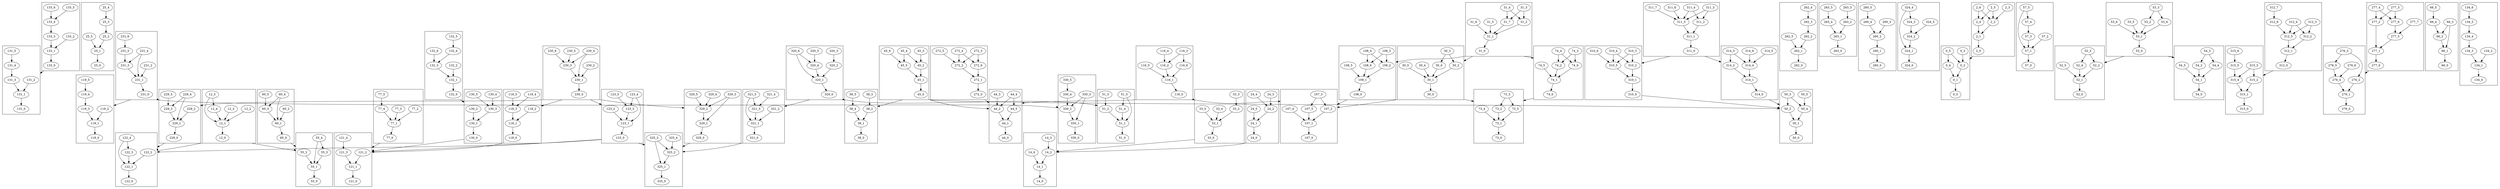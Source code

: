 digraph {
	overlap=false
	compound=true
	subgraph cluster_133 {
		"133_0" [label="133_0"]
		"133_1" [label="133_1"]
		"133_2" [label="133_2"]
		"133_3" [label="133_3"]
		"133_4" [label="133_4"]
		"133_5" [label="133_5"]
		"133_6" [label="133_6"]
		"133_1" -> "133_0"
		"133_2" -> "133_1"
		"133_3" -> "133_1"
		"133_4" -> "133_3"
		"133_5" -> "133_4"
		"133_6" -> "133_4"
	}
	subgraph cluster_25 {
		"25_0" [label="25_0"]
		"25_1" [label="25_1"]
		"25_2" [label="25_2"]
		"25_3" [label="25_3"]
		"25_4" [label="25_4"]
		"25_5" [label="25_5"]
		"25_1" -> "25_0"
		"25_2" -> "25_1"
		"25_3" -> "25_2"
		"25_4" -> "25_3"
		"25_5" -> "25_1"
	}
	subgraph cluster_119 {
		"119_0" [label="119_0"]
		"119_1" [label="119_1"]
		"119_2" [label="119_2"]
		"119_3" [label="119_3"]
		"119_4" [label="119_4"]
		"119_5" [label="119_5"]
		"119_1" -> "119_0"
		"119_2" -> "119_1"
		"119_3" -> "119_1"
		"119_4" -> "119_3"
		"119_5" -> "119_4"
	}
	subgraph cluster_131 {
		"131_0" [label="131_0"]
		"131_1" [label="131_1"]
		"131_2" [label="131_2"]
		"131_3" [label="131_3"]
		"131_4" [label="131_4"]
		"131_5" [label="131_5"]
		"131_1" -> "131_0"
		"131_2" -> "131_1"
		"131_3" -> "131_1"
		"131_4" -> "131_3"
		"131_5" -> "131_4"
	}
	subgraph cluster_262 {
		"262_0" [label="262_0"]
		"262_1" [label="262_1"]
		"262_2" [label="262_2"]
		"262_3" [label="262_3"]
		"262_4" [label="262_4"]
		"262_5" [label="262_5"]
		"262_1" -> "262_0"
		"262_2" -> "262_1"
		"262_3" -> "262_2"
		"262_4" -> "262_3"
		"262_5" -> "262_1"
	}
	subgraph cluster_38 {
		"38_0" [label="38_0"]
		"38_1" [label="38_1"]
		"38_2" [label="38_2"]
		"38_3" [label="38_3"]
		"38_4" [label="38_4"]
		"38_5" [label="38_5"]
		"38_1" -> "38_0"
		"38_2" -> "38_1"
		"38_3" -> "38_2"
		"38_4" -> "38_1"
		"38_5" -> "38_4"
	}
	subgraph cluster_263 {
		"263_0" [label="263_0"]
		"263_1" [label="263_1"]
		"263_2" [label="263_2"]
		"263_3" [label="263_3"]
		"263_4" [label="263_4"]
		"263_5" [label="263_5"]
		"263_1" -> "263_0"
		"263_2" -> "263_1"
		"263_3" -> "263_2"
		"263_4" -> "263_1"
		"263_5" -> "263_4"
	}
	subgraph cluster_45 {
		"45_0" [label="45_0"]
		"45_1" [label="45_1"]
		"45_2" [label="45_2"]
		"45_3" [label="45_3"]
		"45_4" [label="45_4"]
		"45_5" [label="45_5"]
		"45_6" [label="45_6"]
		"45_1" -> "45_0"
		"45_2" -> "45_1"
		"45_3" -> "45_2"
		"45_4" -> "45_2"
		"45_4" -> "45_5"
		"45_5" -> "45_1"
		"45_6" -> "45_5"
	}
	subgraph cluster_31 {
		"31_0" [label="31_0"]
		"31_1" [label="31_1"]
		"31_2" [label="31_2"]
		"31_3" [label="31_3"]
		"31_4" [label="31_4"]
		"31_5" [label="31_5"]
		"31_6" [label="31_6"]
		"31_7" [label="31_7"]
		"31_1" -> "31_0"
		"31_2" -> "31_1"
		"31_3" -> "31_2"
		"31_3" -> "31_7"
		"31_4" -> "31_2"
		"31_4" -> "31_7"
		"31_5" -> "31_1"
		"31_6" -> "31_1"
		"31_7" -> "31_1"
	}
	subgraph cluster_260 {
		"260_0" [label="260_0"]
		"260_1" [label="260_1"]
		"260_2" [label="260_2"]
		"260_3" [label="260_3"]
		"260_4" [label="260_4"]
		"260_5" [label="260_5"]
		"260_1" -> "260_0"
		"260_2" -> "260_1"
		"260_3" -> "260_2"
		"260_4" -> "260_2"
		"260_5" -> "260_4"
	}
	subgraph cluster_324 {
		"324_0" [label="324_0"]
		"324_1" [label="324_1"]
		"324_2" [label="324_2"]
		"324_3" [label="324_3"]
		"324_4" [label="324_4"]
		"324_5" [label="324_5"]
		"324_1" -> "324_0"
		"324_2" -> "324_1"
		"324_3" -> "324_2"
		"324_4" -> "324_1"
		"324_4" -> "324_3"
		"324_5" -> "324_2"
	}
	subgraph cluster_231 {
		"231_0" [label="231_0"]
		"231_1" [label="231_1"]
		"231_2" [label="231_2"]
		"231_3" [label="231_3"]
		"231_4" [label="231_4"]
		"231_5" [label="231_5"]
		"231_6" [label="231_6"]
		"231_1" -> "231_0"
		"231_2" -> "231_1"
		"231_3" -> "231_1"
		"231_4" -> "231_1"
		"231_4" -> "231_3"
		"231_5" -> "231_3"
		"231_6" -> "231_5"
	}
	subgraph cluster_33 {
		"33_0" [label="33_0"]
		"33_1" [label="33_1"]
		"33_2" [label="33_2"]
		"33_3" [label="33_3"]
		"33_4" [label="33_4"]
		"33_5" [label="33_5"]
		"33_1" -> "33_0"
		"33_2" -> "33_1"
		"33_3" -> "33_2"
		"33_4" -> "33_1"
		"33_5" -> "33_1"
	}
	subgraph cluster_77 {
		"77_0" [label="77_0"]
		"77_1" [label="77_1"]
		"77_2" [label="77_2"]
		"77_3" [label="77_3"]
		"77_4" [label="77_4"]
		"77_5" [label="77_5"]
		"77_1" -> "77_0"
		"77_2" -> "77_1"
		"77_3" -> "77_1"
		"77_4" -> "77_1"
		"77_5" -> "77_4"
	}
	subgraph cluster_116 {
		"116_0" [label="116_0"]
		"116_1" [label="116_1"]
		"116_2" [label="116_2"]
		"116_3" [label="116_3"]
		"116_4" [label="116_4"]
		"116_5" [label="116_5"]
		"116_6" [label="116_6"]
		"116_1" -> "116_0"
		"116_2" -> "116_1"
		"116_3" -> "116_2"
		"116_3" -> "116_6"
		"116_4" -> "116_2"
		"116_5" -> "116_1"
		"116_6" -> "116_1"
	}
	subgraph cluster_230 {
		"230_0" [label="230_0"]
		"230_1" [label="230_1"]
		"230_2" [label="230_2"]
		"230_3" [label="230_3"]
		"230_4" [label="230_4"]
		"230_5" [label="230_5"]
		"230_6" [label="230_6"]
		"230_1" -> "230_0"
		"230_2" -> "230_1"
		"230_3" -> "230_1"
		"230_4" -> "230_1"
		"230_4" -> "230_3"
		"230_5" -> "230_3"
		"230_6" -> "230_3"
	}
	subgraph cluster_2 {
		"2_0" [label="2_0"]
		"2_1" [label="2_1"]
		"2_2" [label="2_2"]
		"2_3" [label="2_3"]
		"2_4" [label="2_4"]
		"2_5" [label="2_5"]
		"2_6" [label="2_6"]
		"2_1" -> "2_0"
		"2_2" -> "2_1"
		"2_3" -> "2_2"
		"2_4" -> "2_1"
		"2_5" -> "2_2"
		"2_5" -> "2_4"
		"2_6" -> "2_2"
		"2_6" -> "2_4"
	}
	subgraph cluster_272 {
		"272_0" [label="272_0"]
		"272_1" [label="272_1"]
		"272_2" [label="272_2"]
		"272_3" [label="272_3"]
		"272_4" [label="272_4"]
		"272_5" [label="272_5"]
		"272_6" [label="272_6"]
		"272_1" -> "272_0"
		"272_2" -> "272_1"
		"272_3" -> "272_2"
		"272_3" -> "272_6"
		"272_4" -> "272_2"
		"272_4" -> "272_6"
		"272_5" -> "272_2"
		"272_6" -> "272_1"
	}
	subgraph cluster_310 {
		"310_0" [label="310_0"]
		"310_1" [label="310_1"]
		"310_2" [label="310_2"]
		"310_3" [label="310_3"]
		"310_4" [label="310_4"]
		"310_5" [label="310_5"]
		"310_6" [label="310_6"]
		"310_1" -> "310_0"
		"310_2" -> "310_1"
		"310_3" -> "310_2"
		"310_3" -> "310_5"
		"310_4" -> "310_2"
		"310_4" -> "310_5"
		"310_5" -> "310_1"
		"310_6" -> "310_5"
	}
	subgraph cluster_314 {
		"314_0" [label="314_0"]
		"314_1" [label="314_1"]
		"314_2" [label="314_2"]
		"314_3" [label="314_3"]
		"314_4" [label="314_4"]
		"314_5" [label="314_5"]
		"314_6" [label="314_6"]
		"314_1" -> "314_0"
		"314_2" -> "314_1"
		"314_3" -> "314_2"
		"314_3" -> "314_4"
		"314_4" -> "314_1"
		"314_5" -> "314_4"
		"314_6" -> "314_4"
	}
	subgraph cluster_57 {
		"57_0" [label="57_0"]
		"57_1" [label="57_1"]
		"57_2" [label="57_2"]
		"57_3" [label="57_3"]
		"57_4" [label="57_4"]
		"57_5" [label="57_5"]
		"57_1" -> "57_0"
		"57_2" -> "57_1"
		"57_3" -> "57_1"
		"57_4" -> "57_3"
		"57_5" -> "57_1"
		"57_5" -> "57_4"
	}
	subgraph cluster_14 {
		"14_0" [label="14_0"]
		"14_1" [label="14_1"]
		"14_2" [label="14_2"]
		"14_3" [label="14_3"]
		"14_4" [label="14_4"]
		"14_1" -> "14_0"
		"14_2" -> "14_1"
		"14_3" -> "14_2"
		"14_4" -> "14_1"
	}
	subgraph cluster_52 {
		"52_0" [label="52_0"]
		"52_1" [label="52_1"]
		"52_2" [label="52_2"]
		"52_3" [label="52_3"]
		"52_4" [label="52_4"]
		"52_5" [label="52_5"]
		"52_1" -> "52_0"
		"52_2" -> "52_1"
		"52_3" -> "52_2"
		"52_3" -> "52_4"
		"52_4" -> "52_1"
		"52_5" -> "52_1"
	}
	subgraph cluster_73 {
		"73_0" [label="73_0"]
		"73_1" [label="73_1"]
		"73_2" [label="73_2"]
		"73_3" [label="73_3"]
		"73_4" [label="73_4"]
		"73_5" [label="73_5"]
		"73_1" -> "73_0"
		"73_2" -> "73_1"
		"73_3" -> "73_2"
		"73_3" -> "73_5"
		"73_4" -> "73_1"
		"73_5" -> "73_1"
	}
	subgraph cluster_107 {
		"107_0" [label="107_0"]
		"107_1" [label="107_1"]
		"107_2" [label="107_2"]
		"107_3" [label="107_3"]
		"107_4" [label="107_4"]
		"107_5" [label="107_5"]
		"107_1" -> "107_0"
		"107_2" -> "107_1"
		"107_3" -> "107_2"
		"107_3" -> "107_5"
		"107_4" -> "107_1"
		"107_5" -> "107_1"
	}
	subgraph cluster_121 {
		"121_0" [label="121_0"]
		"121_1" [label="121_1"]
		"121_2" [label="121_2"]
		"121_3" [label="121_3"]
		"121_4" [label="121_4"]
		"121_1" -> "121_0"
		"121_2" -> "121_1"
		"121_3" -> "121_1"
		"121_4" -> "121_3"
	}
	subgraph cluster_325 {
		"325_0" [label="325_0"]
		"325_1" [label="325_1"]
		"325_2" [label="325_2"]
		"325_3" [label="325_3"]
		"325_4" [label="325_4"]
		"325_1" -> "325_0"
		"325_2" -> "325_1"
		"325_3" -> "325_1"
		"325_3" -> "325_2"
		"325_4" -> "325_2"
	}
	subgraph cluster_12 {
		"12_0" [label="12_0"]
		"12_1" [label="12_1"]
		"12_2" [label="12_2"]
		"12_3" [label="12_3"]
		"12_4" [label="12_4"]
		"12_5" [label="12_5"]
		"12_1" -> "12_0"
		"12_2" -> "12_1"
		"12_3" -> "12_1"
		"12_4" -> "12_1"
		"12_5" -> "12_1"
		"12_5" -> "12_4"
	}
	subgraph cluster_60 {
		"60_0" [label="60_0"]
		"60_1" [label="60_1"]
		"60_2" [label="60_2"]
		"60_3" [label="60_3"]
		"60_4" [label="60_4"]
		"60_5" [label="60_5"]
		"60_1" -> "60_0"
		"60_2" -> "60_1"
		"60_3" -> "60_1"
		"60_4" -> "60_1"
		"60_4" -> "60_3"
		"60_5" -> "60_3"
	}
	subgraph cluster_123 {
		"123_0" [label="123_0"]
		"123_1" [label="123_1"]
		"123_2" [label="123_2"]
		"123_3" [label="123_3"]
		"123_4" [label="123_4"]
		"123_5" [label="123_5"]
		"123_1" -> "123_0"
		"123_2" -> "123_1"
		"123_3" -> "123_1"
		"123_4" -> "123_1"
		"123_4" -> "123_3"
		"123_5" -> "123_3"
	}
	subgraph cluster_74 {
		"74_0" [label="74_0"]
		"74_1" [label="74_1"]
		"74_2" [label="74_2"]
		"74_3" [label="74_3"]
		"74_4" [label="74_4"]
		"74_5" [label="74_5"]
		"74_6" [label="74_6"]
		"74_1" -> "74_0"
		"74_2" -> "74_1"
		"74_3" -> "74_2"
		"74_3" -> "74_6"
		"74_4" -> "74_2"
		"74_4" -> "74_6"
		"74_5" -> "74_1"
		"74_6" -> "74_1"
	}
	subgraph cluster_55 {
		"55_0" [label="55_0"]
		"55_1" [label="55_1"]
		"55_2" [label="55_2"]
		"55_3" [label="55_3"]
		"55_4" [label="55_4"]
		"55_1" -> "55_0"
		"55_2" -> "55_1"
		"55_3" -> "55_1"
		"55_4" -> "55_1"
		"55_4" -> "55_3"
	}
	subgraph cluster_108 {
		"108_0" [label="108_0"]
		"108_1" [label="108_1"]
		"108_2" [label="108_2"]
		"108_3" [label="108_3"]
		"108_4" [label="108_4"]
		"108_5" [label="108_5"]
		"108_6" [label="108_6"]
		"108_1" -> "108_0"
		"108_2" -> "108_1"
		"108_3" -> "108_2"
		"108_3" -> "108_6"
		"108_4" -> "108_2"
		"108_4" -> "108_6"
		"108_5" -> "108_1"
		"108_6" -> "108_1"
	}
	subgraph cluster_122 {
		"122_0" [label="122_0"]
		"122_1" [label="122_1"]
		"122_2" [label="122_2"]
		"122_3" [label="122_3"]
		"122_4" [label="122_4"]
		"122_1" -> "122_0"
		"122_2" -> "122_1"
		"122_3" -> "122_1"
		"122_4" -> "122_1"
		"122_4" -> "122_3"
	}
	subgraph cluster_229 {
		"229_0" [label="229_0"]
		"229_1" [label="229_1"]
		"229_2" [label="229_2"]
		"229_3" [label="229_3"]
		"229_4" [label="229_4"]
		"229_5" [label="229_5"]
		"229_1" -> "229_0"
		"229_2" -> "229_1"
		"229_3" -> "229_1"
		"229_4" -> "229_1"
		"229_4" -> "229_3"
		"229_5" -> "229_3"
	}
	subgraph cluster_315 {
		"315_0" [label="315_0"]
		"315_1" [label="315_1"]
		"315_2" [label="315_2"]
		"315_3" [label="315_3"]
		"315_4" [label="315_4"]
		"315_5" [label="315_5"]
		"315_6" [label="315_6"]
		"315_1" -> "315_0"
		"315_2" -> "315_1"
		"315_3" -> "315_2"
		"315_3" -> "315_4"
		"315_4" -> "315_1"
		"315_5" -> "315_4"
		"315_6" -> "315_5"
	}
	subgraph cluster_321 {
		"321_0" [label="321_0"]
		"321_1" [label="321_1"]
		"321_2" [label="321_2"]
		"321_3" [label="321_3"]
		"321_4" [label="321_4"]
		"321_5" [label="321_5"]
		"321_1" -> "321_0"
		"321_2" -> "321_1"
		"321_3" -> "321_1"
		"321_4" -> "321_3"
		"321_5" -> "321_1"
		"321_5" -> "321_3"
	}
	subgraph cluster_277 {
		"277_0" [label="277_0"]
		"277_1" [label="277_1"]
		"277_2" [label="277_2"]
		"277_3" [label="277_3"]
		"277_4" [label="277_4"]
		"277_5" [label="277_5"]
		"277_6" [label="277_6"]
		"277_7" [label="277_7"]
		"277_1" -> "277_0"
		"277_2" -> "277_1"
		"277_3" -> "277_2"
		"277_3" -> "277_6"
		"277_4" -> "277_2"
		"277_4" -> "277_6"
		"277_5" -> "277_1"
		"277_6" -> "277_5"
		"277_7" -> "277_5"
	}
	subgraph cluster_312 {
		"312_0" [label="312_0"]
		"312_1" [label="312_1"]
		"312_2" [label="312_2"]
		"312_3" [label="312_3"]
		"312_4" [label="312_4"]
		"312_5" [label="312_5"]
		"312_6" [label="312_6"]
		"312_7" [label="312_7"]
		"312_1" -> "312_0"
		"312_2" -> "312_1"
		"312_3" -> "312_2"
		"312_3" -> "312_5"
		"312_4" -> "312_2"
		"312_4" -> "312_5"
		"312_5" -> "312_1"
		"312_6" -> "312_5"
		"312_7" -> "312_6"
	}
	subgraph cluster_30 {
		"30_0" [label="30_0"]
		"30_1" [label="30_1"]
		"30_2" [label="30_2"]
		"30_3" [label="30_3"]
		"30_4" [label="30_4"]
		"30_5" [label="30_5"]
		"30_6" [label="30_6"]
		"30_1" -> "30_0"
		"30_2" -> "30_1"
		"30_3" -> "30_2"
		"30_3" -> "30_6"
		"30_4" -> "30_1"
		"30_5" -> "30_1"
		"30_6" -> "30_1"
	}
	subgraph cluster_53 {
		"53_0" [label="53_0"]
		"53_1" [label="53_1"]
		"53_2" [label="53_2"]
		"53_3" [label="53_3"]
		"53_4" [label="53_4"]
		"53_5" [label="53_5"]
		"53_6" [label="53_6"]
		"53_1" -> "53_0"
		"53_2" -> "53_1"
		"53_3" -> "53_2"
		"53_3" -> "53_4"
		"53_4" -> "53_1"
		"53_5" -> "53_1"
		"53_6" -> "53_1"
	}
	subgraph cluster_311 {
		"311_0" [label="311_0"]
		"311_1" [label="311_1"]
		"311_2" [label="311_2"]
		"311_3" [label="311_3"]
		"311_4" [label="311_4"]
		"311_5" [label="311_5"]
		"311_6" [label="311_6"]
		"311_7" [label="311_7"]
		"311_1" -> "311_0"
		"311_2" -> "311_1"
		"311_3" -> "311_2"
		"311_3" -> "311_5"
		"311_4" -> "311_2"
		"311_4" -> "311_5"
		"311_5" -> "311_1"
		"311_6" -> "311_5"
		"311_7" -> "311_5"
	}
	subgraph cluster_320 {
		"320_0" [label="320_0"]
		"320_1" [label="320_1"]
		"320_2" [label="320_2"]
		"320_3" [label="320_3"]
		"320_4" [label="320_4"]
		"320_5" [label="320_5"]
		"320_6" [label="320_6"]
		"320_1" -> "320_0"
		"320_2" -> "320_1"
		"320_3" -> "320_2"
		"320_4" -> "320_1"
		"320_5" -> "320_4"
		"320_6" -> "320_1"
		"320_6" -> "320_4"
	}
	subgraph cluster_329 {
		"329_0" [label="329_0"]
		"329_1" [label="329_1"]
		"329_2" [label="329_2"]
		"329_3" [label="329_3"]
		"329_4" [label="329_4"]
		"329_5" [label="329_5"]
		"329_1" -> "329_0"
		"329_2" -> "329_1"
		"329_3" -> "329_1"
		"329_3" -> "329_2"
		"329_4" -> "329_2"
		"329_5" -> "329_2"
	}
	subgraph cluster_24 {
		"24_0" [label="24_0"]
		"24_1" [label="24_1"]
		"24_2" [label="24_2"]
		"24_3" [label="24_3"]
		"24_4" [label="24_4"]
		"24_5" [label="24_5"]
		"24_1" -> "24_0"
		"24_2" -> "24_1"
		"24_3" -> "24_2"
		"24_4" -> "24_2"
		"24_5" -> "24_1"
	}
	subgraph cluster_66 {
		"66_0" [label="66_0"]
		"66_1" [label="66_1"]
		"66_2" [label="66_2"]
		"66_3" [label="66_3"]
		"66_4" [label="66_4"]
		"66_5" [label="66_5"]
		"66_1" -> "66_0"
		"66_2" -> "66_1"
		"66_3" -> "66_2"
		"66_3" -> "66_1"
		"66_4" -> "66_2"
		"66_5" -> "66_4"
	}
	subgraph cluster_118 {
		"118_0" [label="118_0"]
		"118_1" [label="118_1"]
		"118_2" [label="118_2"]
		"118_3" [label="118_3"]
		"118_4" [label="118_4"]
		"118_5" [label="118_5"]
		"118_1" -> "118_0"
		"118_2" -> "118_1"
		"118_3" -> "118_1"
		"118_4" -> "118_3"
		"118_5" -> "118_3"
	}
	subgraph cluster_130 {
		"130_0" [label="130_0"]
		"130_1" [label="130_1"]
		"130_2" [label="130_2"]
		"130_3" [label="130_3"]
		"130_4" [label="130_4"]
		"130_5" [label="130_5"]
		"130_1" -> "130_0"
		"130_2" -> "130_1"
		"130_3" -> "130_1"
		"130_4" -> "130_3"
		"130_5" -> "130_3"
	}
	subgraph cluster_0 {
		"0_0" [label="0_0"]
		"0_1" [label="0_1"]
		"0_2" [label="0_2"]
		"0_3" [label="0_3"]
		"0_4" [label="0_4"]
		"0_5" [label="0_5"]
		"0_1" -> "0_0"
		"0_2" -> "0_1"
		"0_3" -> "0_2"
		"0_4" -> "0_1"
		"0_5" -> "0_2"
		"0_5" -> "0_4"
	}
	subgraph cluster_44 {
		"44_0" [label="44_0"]
		"44_1" [label="44_1"]
		"44_2" [label="44_2"]
		"44_3" [label="44_3"]
		"44_4" [label="44_4"]
		"44_5" [label="44_5"]
		"44_1" -> "44_0"
		"44_2" -> "44_1"
		"44_3" -> "44_2"
		"44_4" -> "44_2"
		"44_4" -> "44_5"
		"44_5" -> "44_1"
	}
	subgraph cluster_50 {
		"50_0" [label="50_0"]
		"50_1" [label="50_1"]
		"50_2" [label="50_2"]
		"50_3" [label="50_3"]
		"50_4" [label="50_4"]
		"50_5" [label="50_5"]
		"50_1" -> "50_0"
		"50_2" -> "50_1"
		"50_3" -> "50_2"
		"50_3" -> "50_4"
		"50_4" -> "50_1"
		"50_5" -> "50_4"
	}
	subgraph cluster_330 {
		"330_0" [label="330_0"]
		"330_1" [label="330_1"]
		"330_2" [label="330_2"]
		"330_3" [label="330_3"]
		"330_4" [label="330_4"]
		"330_5" [label="330_5"]
		"330_1" -> "330_0"
		"330_2" -> "330_1"
		"330_3" -> "330_1"
		"330_3" -> "330_2"
		"330_4" -> "330_2"
		"330_5" -> "330_4"
	}
	subgraph cluster_132 {
		"132_0" [label="132_0"]
		"132_1" [label="132_1"]
		"132_2" [label="132_2"]
		"132_3" [label="132_3"]
		"132_4" [label="132_4"]
		"132_5" [label="132_5"]
		"132_6" [label="132_6"]
		"132_1" -> "132_0"
		"132_2" -> "132_1"
		"132_3" -> "132_1"
		"132_4" -> "132_3"
		"132_5" -> "132_4"
		"132_6" -> "132_3"
	}
	subgraph cluster_134 {
		"134_0" [label="134_0"]
		"134_1" [label="134_1"]
		"134_2" [label="134_2"]
		"134_3" [label="134_3"]
		"134_4" [label="134_4"]
		"134_5" [label="134_5"]
		"134_6" [label="134_6"]
		"134_1" -> "134_0"
		"134_2" -> "134_1"
		"134_3" -> "134_1"
		"134_4" -> "134_3"
		"134_5" -> "134_4"
		"134_6" -> "134_5"
	}
	subgraph cluster_276 {
		"276_0" [label="276_0"]
		"276_1" [label="276_1"]
		"276_2" [label="276_2"]
		"276_3" [label="276_3"]
		"276_4" [label="276_4"]
		"276_5" [label="276_5"]
		"276_6" [label="276_6"]
		"276_1" -> "276_0"
		"276_2" -> "276_1"
		"276_3" -> "276_2"
		"276_3" -> "276_5"
		"276_4" -> "276_1"
		"276_5" -> "276_4"
		"276_6" -> "276_4"
	}
	subgraph cluster_51 {
		"51_0" [label="51_0"]
		"51_1" [label="51_1"]
		"51_2" [label="51_2"]
		"51_3" [label="51_3"]
		"51_4" [label="51_4"]
		"51_5" [label="51_5"]
		"51_1" -> "51_0"
		"51_2" -> "51_1"
		"51_3" -> "51_2"
		"51_4" -> "51_1"
		"51_5" -> "51_1"
		"51_5" -> "51_4"
	}
	subgraph cluster_54 {
		"54_0" [label="54_0"]
		"54_1" [label="54_1"]
		"54_2" [label="54_2"]
		"54_3" [label="54_3"]
		"54_4" [label="54_4"]
		"54_5" [label="54_5"]
		"54_1" -> "54_0"
		"54_2" -> "54_1"
		"54_3" -> "54_2"
		"54_3" -> "54_4"
		"54_4" -> "54_1"
		"54_5" -> "54_1"
	}
	"133_0" -> "131_2" [lhead=cluster_131 ltail=cluster_133]
	"45_0" -> "38_2" [lhead=cluster_38 ltail=cluster_45]
	"45_0" -> "44_2" [lhead=cluster_44 ltail=cluster_45]
	"45_0" -> "50_2" [lhead=cluster_50 ltail=cluster_45]
	"31_0" -> "30_2" [lhead=cluster_30 ltail=cluster_31]
	"31_0" -> "74_2" [lhead=cluster_74 ltail=cluster_31]
	"31_0" -> "108_2" [lhead=cluster_108 ltail=cluster_31]
	"231_0" -> "119_2" [lhead=cluster_119 ltail=cluster_231]
	"231_0" -> "229_2" [lhead=cluster_229 ltail=cluster_231]
	"231_0" -> "330_2" [lhead=cluster_330 ltail=cluster_231]
	"33_0" -> "14_2" [lhead=cluster_14 ltail=cluster_33]
	"77_0" -> "121_2" [lhead=cluster_121 ltail=cluster_77]
	"116_0" -> "33_2" [lhead=cluster_33 ltail=cluster_116]
	"116_0" -> "107_2" [lhead=cluster_107 ltail=cluster_116]
	"116_0" -> "44_2" [lhead=cluster_44 ltail=cluster_116]
	"230_0" -> "118_2" [lhead=cluster_118 ltail=cluster_230]
	"230_0" -> "123_2" [lhead=cluster_123 ltail=cluster_230]
	"230_0" -> "329_2" [lhead=cluster_329 ltail=cluster_230]
	"230_0" -> "229_2" [lhead=cluster_229 ltail=cluster_230]
	"2_0" -> "0_2" [lhead=cluster_0 ltail=cluster_2]
	"272_0" -> "44_2" [lhead=cluster_44 ltail=cluster_272]
	"310_0" -> "50_2" [lhead=cluster_50 ltail=cluster_310]
	"314_0" -> "50_2" [lhead=cluster_50 ltail=cluster_314]
	"12_0" -> "55_2" [lhead=cluster_55 ltail=cluster_12]
	"12_0" -> "122_2" [lhead=cluster_122 ltail=cluster_12]
	"60_0" -> "55_2" [lhead=cluster_55 ltail=cluster_60]
	"123_0" -> "121_2" [lhead=cluster_121 ltail=cluster_123]
	"123_0" -> "325_2" [lhead=cluster_325 ltail=cluster_123]
	"123_0" -> "122_2" [lhead=cluster_122 ltail=cluster_123]
	"74_0" -> "73_2" [lhead=cluster_73 ltail=cluster_74]
	"108_0" -> "107_2" [lhead=cluster_107 ltail=cluster_108]
	"229_0" -> "122_2" [lhead=cluster_122 ltail=cluster_229]
	"321_0" -> "325_2" [lhead=cluster_325 ltail=cluster_321]
	"277_0" -> "276_2" [lhead=cluster_276 ltail=cluster_277]
	"312_0" -> "315_2" [lhead=cluster_315 ltail=cluster_312]
	"30_0" -> "73_2" [lhead=cluster_73 ltail=cluster_30]
	"30_0" -> "107_2" [lhead=cluster_107 ltail=cluster_30]
	"53_0" -> "52_2" [lhead=cluster_52 ltail=cluster_53]
	"53_0" -> "54_2" [lhead=cluster_54 ltail=cluster_53]
	"311_0" -> "310_2" [lhead=cluster_310 ltail=cluster_311]
	"311_0" -> "314_2" [lhead=cluster_314 ltail=cluster_311]
	"320_0" -> "38_2" [lhead=cluster_38 ltail=cluster_320]
	"320_0" -> "321_2" [lhead=cluster_321 ltail=cluster_320]
	"320_0" -> "51_2" [lhead=cluster_51 ltail=cluster_320]
	"329_0" -> "325_2" [lhead=cluster_325 ltail=cluster_329]
	"24_0" -> "14_2" [lhead=cluster_14 ltail=cluster_24]
	"118_0" -> "121_2" [lhead=cluster_121 ltail=cluster_118]
	"130_0" -> "121_2" [lhead=cluster_121 ltail=cluster_130]
	"132_0" -> "130_2" [lhead=cluster_130 ltail=cluster_132]
}
